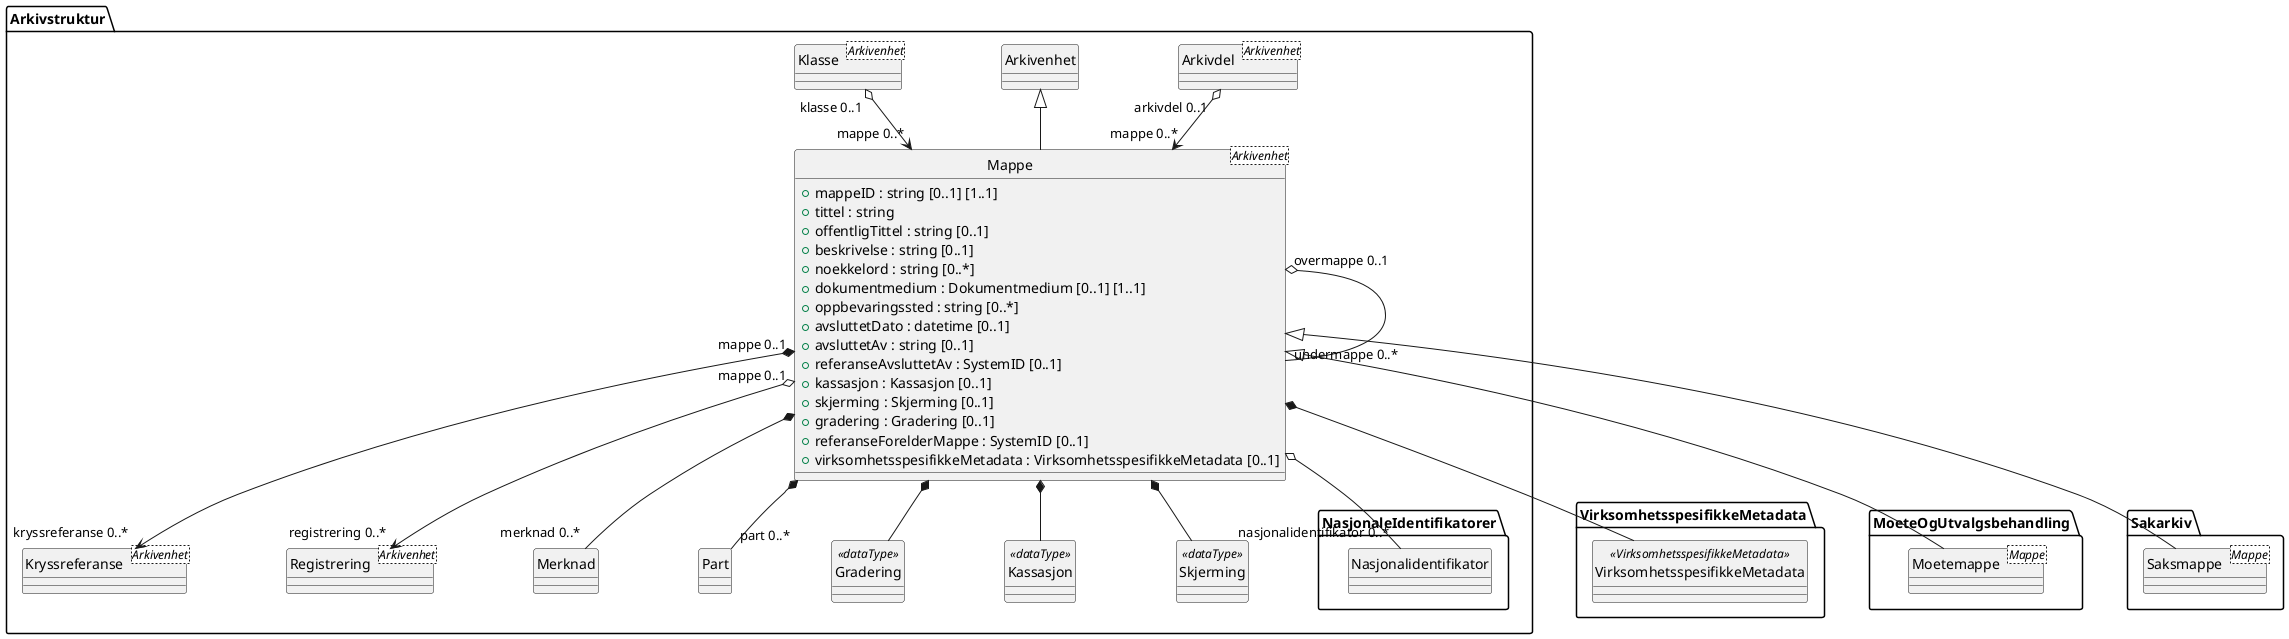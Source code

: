 @startuml
skinparam nodesep 100
hide circle
class Arkivstruktur.Mappe <Arkivenhet> {
  +mappeID : string [0..1] [1..1]
  +tittel : string
  +offentligTittel : string [0..1]
  +beskrivelse : string [0..1]
  +noekkelord : string [0..*]
  +dokumentmedium : Dokumentmedium [0..1] [1..1]
  +oppbevaringssted : string [0..*]
  +avsluttetDato : datetime [0..1]
  +avsluttetAv : string [0..1]
  +referanseAvsluttetAv : SystemID [0..1]
  +kassasjon : Kassasjon [0..1]
  +skjerming : Skjerming [0..1]
  +gradering : Gradering [0..1]
  +referanseForelderMappe : SystemID [0..1]
  +virksomhetsspesifikkeMetadata : VirksomhetsspesifikkeMetadata [0..1]
}
class Arkivstruktur.Arkivdel <Arkivenhet> {
}
Arkivstruktur.Arkivdel "arkivdel 0..1" o--> "mappe 0..*" Arkivstruktur.Mappe
class Arkivstruktur.Arkivenhet {
}
Arkivstruktur.Arkivenhet <|-- Arkivstruktur.Mappe
class Arkivstruktur.Klasse <Arkivenhet> {
}
Arkivstruktur.Klasse "klasse 0..1" o--> "mappe 0..*" Arkivstruktur.Mappe
class Arkivstruktur.Kryssreferanse <Arkivenhet> {
}
Arkivstruktur.Mappe "mappe 0..1" *--> "kryssreferanse 0..*" Arkivstruktur.Kryssreferanse
class Arkivstruktur.Registrering <Arkivenhet> {
}
Arkivstruktur.Mappe "mappe 0..1" o--> "registrering 0..*" Arkivstruktur.Registrering
Arkivstruktur.Mappe "overmappe 0..1" o-- "undermappe 0..*" Arkivstruktur.Mappe
class Arkivstruktur.Merknad {
}
Arkivstruktur.Mappe *-- "merknad 0..*" Arkivstruktur.Merknad
class Arkivstruktur.Part {
}
Arkivstruktur.Mappe *-- "part 0..*" Arkivstruktur.Part
class Arkivstruktur.Gradering <<dataType>> {
}
Arkivstruktur.Mappe *-- Arkivstruktur.Gradering
class Arkivstruktur.Kassasjon <<dataType>> {
}
Arkivstruktur.Mappe *-- Arkivstruktur.Kassasjon
class Arkivstruktur.Skjerming <<dataType>> {
}
Arkivstruktur.Mappe *-- Arkivstruktur.Skjerming
class VirksomhetsspesifikkeMetadata.VirksomhetsspesifikkeMetadata <<VirksomhetsspesifikkeMetadata>> {
}
Arkivstruktur.Mappe *-- VirksomhetsspesifikkeMetadata.VirksomhetsspesifikkeMetadata
class MoeteOgUtvalgsbehandling.Moetemappe <Mappe> {
}
Arkivstruktur.Mappe <|-- MoeteOgUtvalgsbehandling.Moetemappe
class Sakarkiv.Saksmappe <Mappe> {
}
Arkivstruktur.Mappe <|-- Sakarkiv.Saksmappe
class Arkivstruktur.NasjonaleIdentifikatorer.Nasjonalidentifikator {
}
Arkivstruktur.Mappe o-- "nasjonalidentifikator 0..*" Arkivstruktur.NasjonaleIdentifikatorer.Nasjonalidentifikator
@enduml
